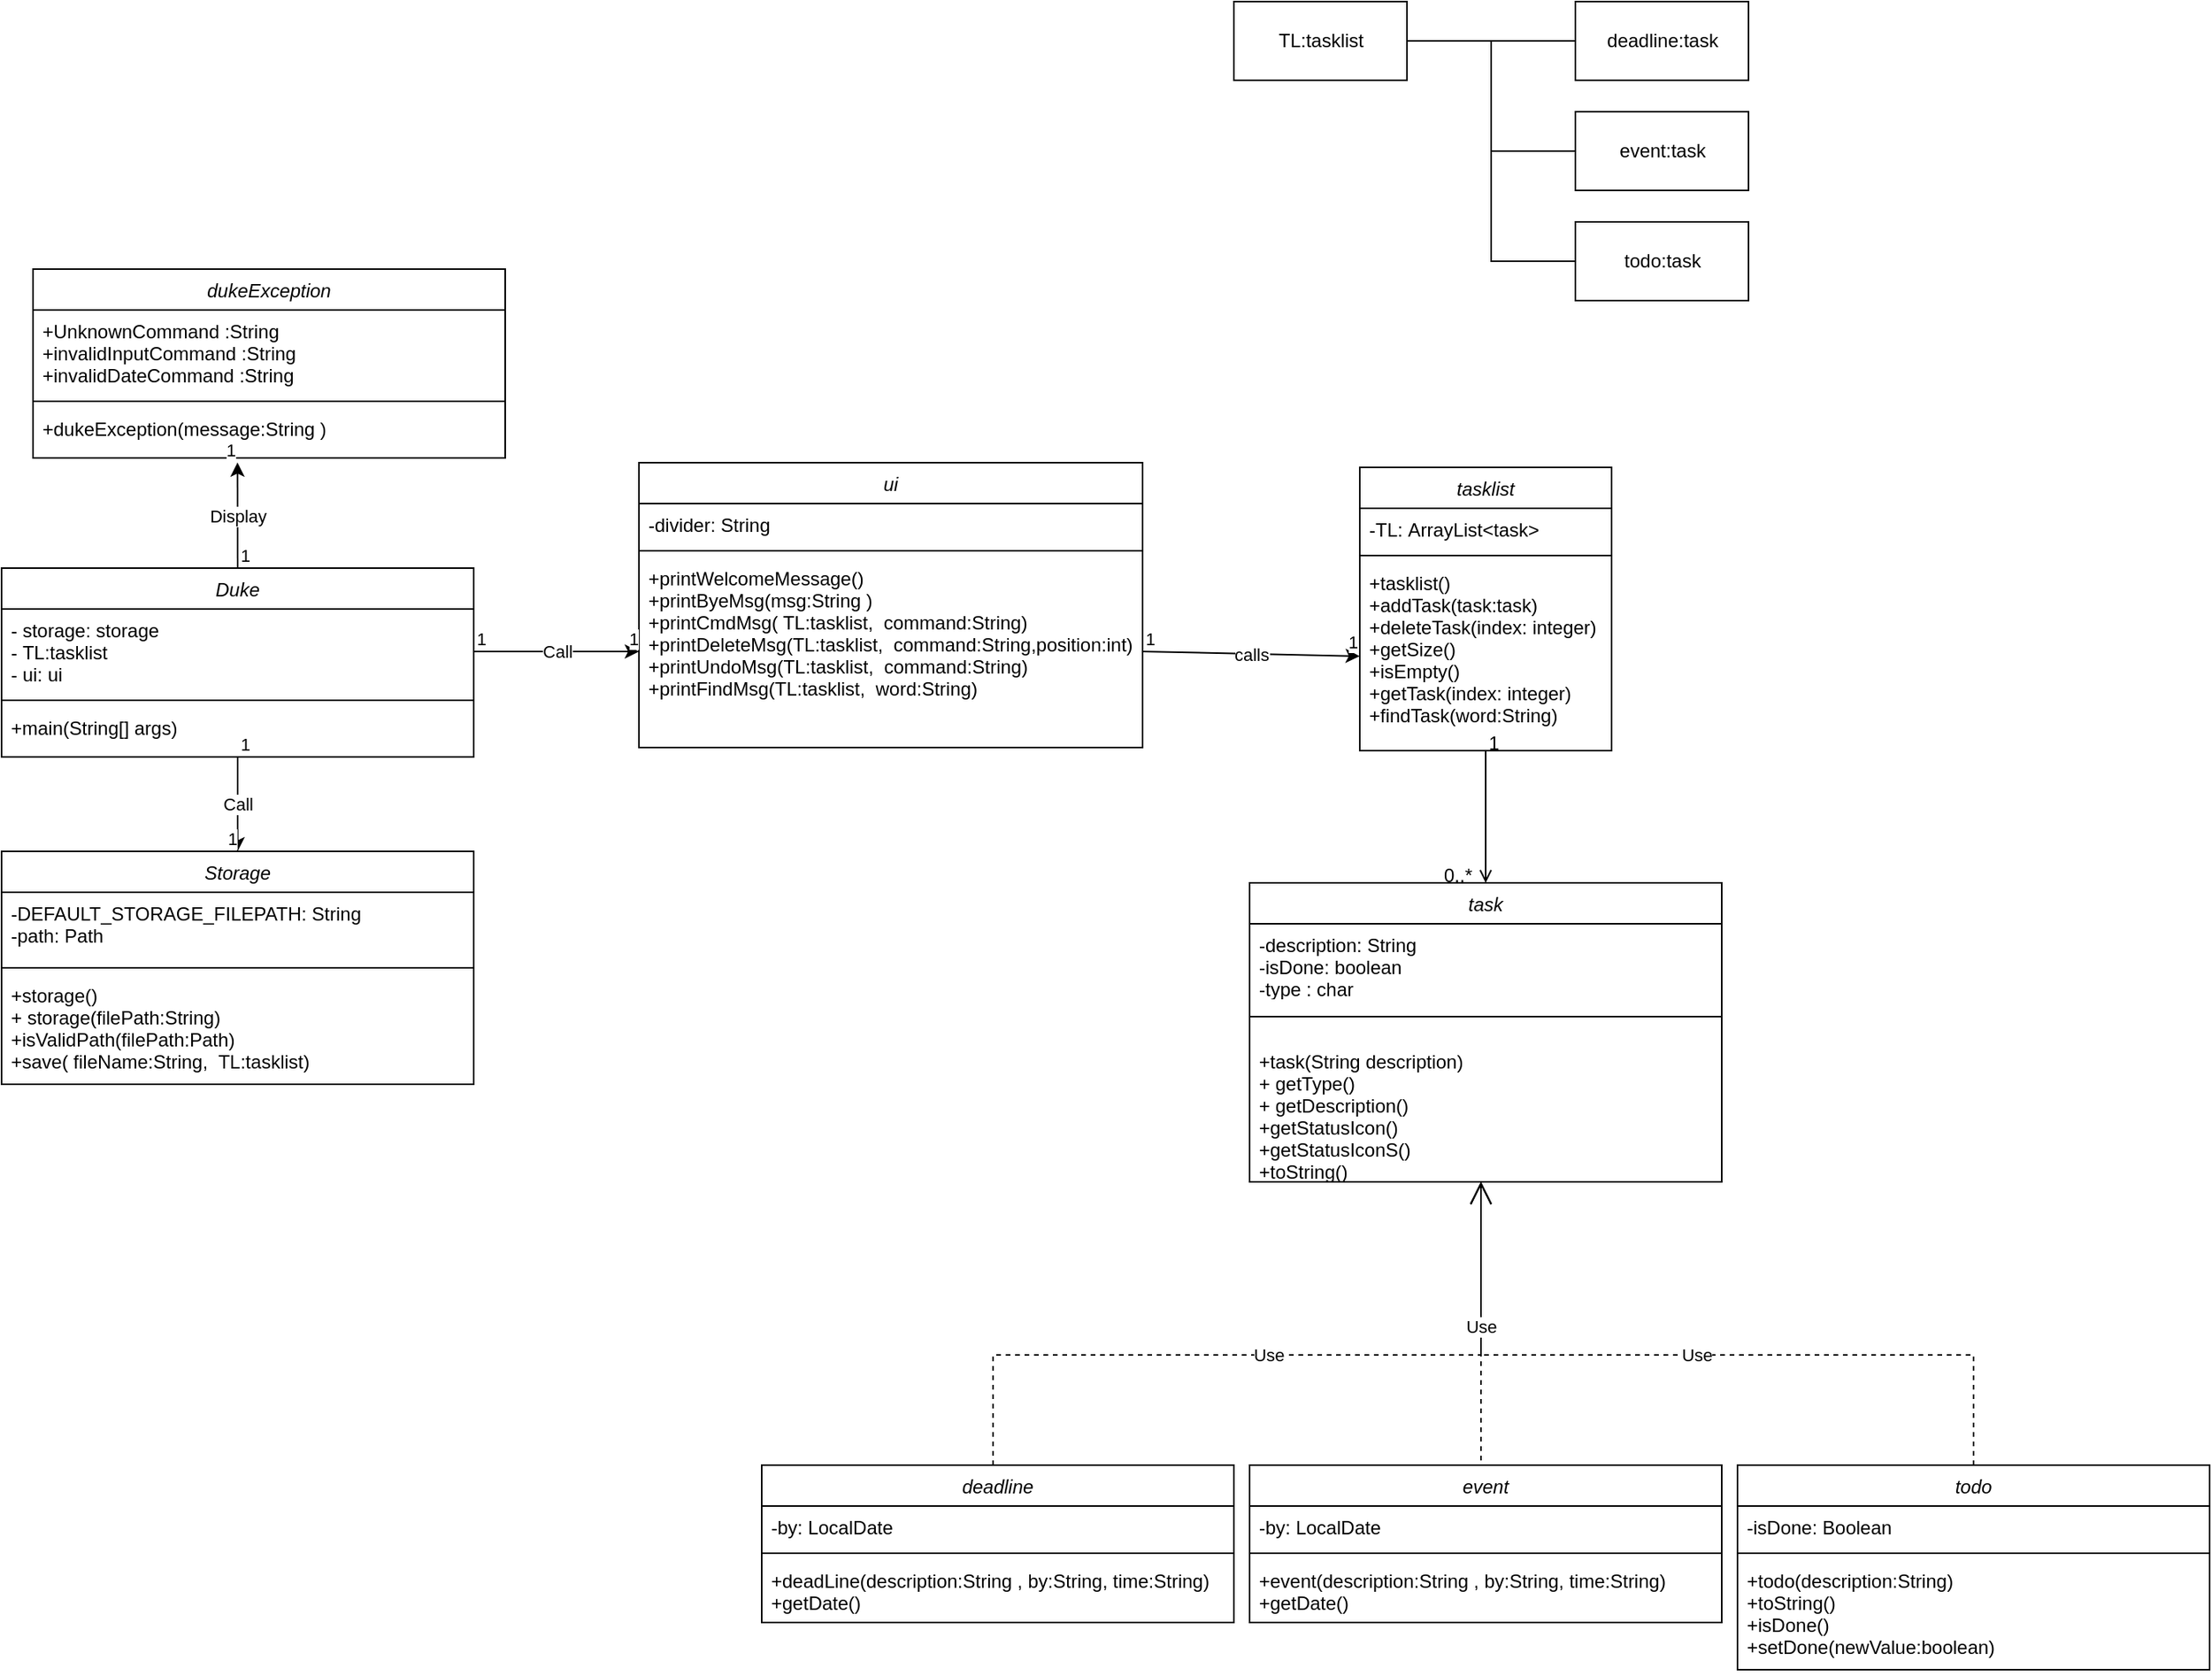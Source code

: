 <mxfile version="17.4.5" type="github">
  <diagram id="C5RBs43oDa-KdzZeNtuy" name="Page-1">
    <mxGraphModel dx="1849" dy="1649" grid="1" gridSize="10" guides="1" tooltips="1" connect="1" arrows="1" fold="1" page="1" pageScale="1" pageWidth="827" pageHeight="1169" math="0" shadow="0">
      <root>
        <mxCell id="WIyWlLk6GJQsqaUBKTNV-0" />
        <mxCell id="WIyWlLk6GJQsqaUBKTNV-1" parent="WIyWlLk6GJQsqaUBKTNV-0" />
        <mxCell id="zkfFHV4jXpPFQw0GAbJ--0" value="tasklist" style="swimlane;fontStyle=2;align=center;verticalAlign=top;childLayout=stackLayout;horizontal=1;startSize=26;horizontalStack=0;resizeParent=1;resizeLast=0;collapsible=1;marginBottom=0;rounded=0;shadow=0;strokeWidth=1;" parent="WIyWlLk6GJQsqaUBKTNV-1" vertex="1">
          <mxGeometry x="103" y="-814" width="160" height="180" as="geometry">
            <mxRectangle x="230" y="140" width="160" height="26" as="alternateBounds" />
          </mxGeometry>
        </mxCell>
        <mxCell id="zkfFHV4jXpPFQw0GAbJ--1" value="-TL: ArrayList&lt;task&gt;" style="text;align=left;verticalAlign=top;spacingLeft=4;spacingRight=4;overflow=hidden;rotatable=0;points=[[0,0.5],[1,0.5]];portConstraint=eastwest;" parent="zkfFHV4jXpPFQw0GAbJ--0" vertex="1">
          <mxGeometry y="26" width="160" height="26" as="geometry" />
        </mxCell>
        <mxCell id="zkfFHV4jXpPFQw0GAbJ--4" value="" style="line;html=1;strokeWidth=1;align=left;verticalAlign=middle;spacingTop=-1;spacingLeft=3;spacingRight=3;rotatable=0;labelPosition=right;points=[];portConstraint=eastwest;" parent="zkfFHV4jXpPFQw0GAbJ--0" vertex="1">
          <mxGeometry y="52" width="160" height="8" as="geometry" />
        </mxCell>
        <mxCell id="zkfFHV4jXpPFQw0GAbJ--5" value="+tasklist()&#xa;+addTask(task:task)&#xa;+deleteTask(index: integer)&#xa;+getSize()&#xa;+isEmpty()&#xa;+getTask(index: integer)&#xa;+findTask(word:String)&#xa;" style="text;align=left;verticalAlign=top;spacingLeft=4;spacingRight=4;overflow=hidden;rotatable=0;points=[[0,0.5],[1,0.5]];portConstraint=eastwest;" parent="zkfFHV4jXpPFQw0GAbJ--0" vertex="1">
          <mxGeometry y="60" width="160" height="120" as="geometry" />
        </mxCell>
        <mxCell id="zkfFHV4jXpPFQw0GAbJ--26" value="" style="endArrow=open;shadow=0;strokeWidth=1;rounded=0;endFill=1;edgeStyle=elbowEdgeStyle;elbow=vertical;" parent="WIyWlLk6GJQsqaUBKTNV-1" source="zkfFHV4jXpPFQw0GAbJ--5" target="-9Vw-QxIyOdD_flSNo-W-17" edge="1">
          <mxGeometry x="0.5" y="41" relative="1" as="geometry">
            <mxPoint x="-190" y="-242" as="sourcePoint" />
            <mxPoint x="540" y="192" as="targetPoint" />
            <mxPoint x="-40" y="32" as="offset" />
          </mxGeometry>
        </mxCell>
        <mxCell id="zkfFHV4jXpPFQw0GAbJ--27" value="1" style="resizable=0;align=left;verticalAlign=bottom;labelBackgroundColor=none;fontSize=12;" parent="zkfFHV4jXpPFQw0GAbJ--26" connectable="0" vertex="1">
          <mxGeometry x="-1" relative="1" as="geometry">
            <mxPoint y="4" as="offset" />
          </mxGeometry>
        </mxCell>
        <mxCell id="zkfFHV4jXpPFQw0GAbJ--28" value="0..*" style="resizable=0;align=right;verticalAlign=bottom;labelBackgroundColor=none;fontSize=12;" parent="zkfFHV4jXpPFQw0GAbJ--26" connectable="0" vertex="1">
          <mxGeometry x="1" relative="1" as="geometry">
            <mxPoint x="-7" y="4" as="offset" />
          </mxGeometry>
        </mxCell>
        <mxCell id="zkfFHV4jXpPFQw0GAbJ--29" value="has" style="text;html=1;resizable=0;points=[];;align=center;verticalAlign=middle;labelBackgroundColor=none;rounded=0;shadow=0;strokeWidth=1;fontSize=12;" parent="zkfFHV4jXpPFQw0GAbJ--26" vertex="1" connectable="0">
          <mxGeometry x="0.5" y="49" relative="1" as="geometry">
            <mxPoint x="-38" y="40" as="offset" />
          </mxGeometry>
        </mxCell>
        <mxCell id="-9Vw-QxIyOdD_flSNo-W-1" value="deadline" style="swimlane;fontStyle=2;align=center;verticalAlign=top;childLayout=stackLayout;horizontal=1;startSize=26;horizontalStack=0;resizeParent=1;resizeLast=0;collapsible=1;marginBottom=0;rounded=0;shadow=0;strokeWidth=1;" vertex="1" parent="WIyWlLk6GJQsqaUBKTNV-1">
          <mxGeometry x="-277" y="-180" width="300" height="100" as="geometry">
            <mxRectangle x="-90" y="120" width="160" height="26" as="alternateBounds" />
          </mxGeometry>
        </mxCell>
        <mxCell id="-9Vw-QxIyOdD_flSNo-W-2" value="-by: LocalDate&#xa;&#xa;" style="text;align=left;verticalAlign=top;spacingLeft=4;spacingRight=4;overflow=hidden;rotatable=0;points=[[0,0.5],[1,0.5]];portConstraint=eastwest;" vertex="1" parent="-9Vw-QxIyOdD_flSNo-W-1">
          <mxGeometry y="26" width="300" height="26" as="geometry" />
        </mxCell>
        <mxCell id="-9Vw-QxIyOdD_flSNo-W-3" value="" style="line;html=1;strokeWidth=1;align=left;verticalAlign=middle;spacingTop=-1;spacingLeft=3;spacingRight=3;rotatable=0;labelPosition=right;points=[];portConstraint=eastwest;" vertex="1" parent="-9Vw-QxIyOdD_flSNo-W-1">
          <mxGeometry y="52" width="300" height="8" as="geometry" />
        </mxCell>
        <mxCell id="-9Vw-QxIyOdD_flSNo-W-4" value="+deadLine(description:String , by:String, time:String) &#xa;+getDate()&#xa;" style="text;align=left;verticalAlign=top;spacingLeft=4;spacingRight=4;overflow=hidden;rotatable=0;points=[[0,0.5],[1,0.5]];portConstraint=eastwest;" vertex="1" parent="-9Vw-QxIyOdD_flSNo-W-1">
          <mxGeometry y="60" width="300" height="40" as="geometry" />
        </mxCell>
        <mxCell id="-9Vw-QxIyOdD_flSNo-W-5" value="event" style="swimlane;fontStyle=2;align=center;verticalAlign=top;childLayout=stackLayout;horizontal=1;startSize=26;horizontalStack=0;resizeParent=1;resizeLast=0;collapsible=1;marginBottom=0;rounded=0;shadow=0;strokeWidth=1;" vertex="1" parent="WIyWlLk6GJQsqaUBKTNV-1">
          <mxGeometry x="33" y="-180" width="300" height="100" as="geometry">
            <mxRectangle x="-90" y="120" width="160" height="26" as="alternateBounds" />
          </mxGeometry>
        </mxCell>
        <mxCell id="-9Vw-QxIyOdD_flSNo-W-6" value="-by: LocalDate&#xa;&#xa;" style="text;align=left;verticalAlign=top;spacingLeft=4;spacingRight=4;overflow=hidden;rotatable=0;points=[[0,0.5],[1,0.5]];portConstraint=eastwest;" vertex="1" parent="-9Vw-QxIyOdD_flSNo-W-5">
          <mxGeometry y="26" width="300" height="26" as="geometry" />
        </mxCell>
        <mxCell id="-9Vw-QxIyOdD_flSNo-W-7" value="" style="line;html=1;strokeWidth=1;align=left;verticalAlign=middle;spacingTop=-1;spacingLeft=3;spacingRight=3;rotatable=0;labelPosition=right;points=[];portConstraint=eastwest;" vertex="1" parent="-9Vw-QxIyOdD_flSNo-W-5">
          <mxGeometry y="52" width="300" height="8" as="geometry" />
        </mxCell>
        <mxCell id="-9Vw-QxIyOdD_flSNo-W-8" value="+event(description:String , by:String, time:String) &#xa;+getDate()&#xa;" style="text;align=left;verticalAlign=top;spacingLeft=4;spacingRight=4;overflow=hidden;rotatable=0;points=[[0,0.5],[1,0.5]];portConstraint=eastwest;" vertex="1" parent="-9Vw-QxIyOdD_flSNo-W-5">
          <mxGeometry y="60" width="300" height="40" as="geometry" />
        </mxCell>
        <mxCell id="-9Vw-QxIyOdD_flSNo-W-9" value="todo" style="swimlane;fontStyle=2;align=center;verticalAlign=top;childLayout=stackLayout;horizontal=1;startSize=26;horizontalStack=0;resizeParent=1;resizeLast=0;collapsible=1;marginBottom=0;rounded=0;shadow=0;strokeWidth=1;" vertex="1" parent="WIyWlLk6GJQsqaUBKTNV-1">
          <mxGeometry x="343" y="-180" width="300" height="130" as="geometry">
            <mxRectangle x="-90" y="120" width="160" height="26" as="alternateBounds" />
          </mxGeometry>
        </mxCell>
        <mxCell id="-9Vw-QxIyOdD_flSNo-W-10" value="-isDone: Boolean&#xa;" style="text;align=left;verticalAlign=top;spacingLeft=4;spacingRight=4;overflow=hidden;rotatable=0;points=[[0,0.5],[1,0.5]];portConstraint=eastwest;" vertex="1" parent="-9Vw-QxIyOdD_flSNo-W-9">
          <mxGeometry y="26" width="300" height="26" as="geometry" />
        </mxCell>
        <mxCell id="-9Vw-QxIyOdD_flSNo-W-11" value="" style="line;html=1;strokeWidth=1;align=left;verticalAlign=middle;spacingTop=-1;spacingLeft=3;spacingRight=3;rotatable=0;labelPosition=right;points=[];portConstraint=eastwest;" vertex="1" parent="-9Vw-QxIyOdD_flSNo-W-9">
          <mxGeometry y="52" width="300" height="8" as="geometry" />
        </mxCell>
        <mxCell id="-9Vw-QxIyOdD_flSNo-W-12" value="+todo(description:String) &#xa;+toString()&#xa;+isDone()&#xa;+setDone(newValue:boolean)&#xa;" style="text;align=left;verticalAlign=top;spacingLeft=4;spacingRight=4;overflow=hidden;rotatable=0;points=[[0,0.5],[1,0.5]];portConstraint=eastwest;" vertex="1" parent="-9Vw-QxIyOdD_flSNo-W-9">
          <mxGeometry y="60" width="300" height="70" as="geometry" />
        </mxCell>
        <mxCell id="-9Vw-QxIyOdD_flSNo-W-13" value="ui" style="swimlane;fontStyle=2;align=center;verticalAlign=top;childLayout=stackLayout;horizontal=1;startSize=26;horizontalStack=0;resizeParent=1;resizeLast=0;collapsible=1;marginBottom=0;rounded=0;shadow=0;strokeWidth=1;" vertex="1" parent="WIyWlLk6GJQsqaUBKTNV-1">
          <mxGeometry x="-355" y="-817" width="320" height="181" as="geometry">
            <mxRectangle x="-90" y="120" width="160" height="26" as="alternateBounds" />
          </mxGeometry>
        </mxCell>
        <mxCell id="-9Vw-QxIyOdD_flSNo-W-14" value="-divider: String&#xa;" style="text;align=left;verticalAlign=top;spacingLeft=4;spacingRight=4;overflow=hidden;rotatable=0;points=[[0,0.5],[1,0.5]];portConstraint=eastwest;" vertex="1" parent="-9Vw-QxIyOdD_flSNo-W-13">
          <mxGeometry y="26" width="320" height="26" as="geometry" />
        </mxCell>
        <mxCell id="-9Vw-QxIyOdD_flSNo-W-15" value="" style="line;html=1;strokeWidth=1;align=left;verticalAlign=middle;spacingTop=-1;spacingLeft=3;spacingRight=3;rotatable=0;labelPosition=right;points=[];portConstraint=eastwest;" vertex="1" parent="-9Vw-QxIyOdD_flSNo-W-13">
          <mxGeometry y="52" width="320" height="8" as="geometry" />
        </mxCell>
        <mxCell id="-9Vw-QxIyOdD_flSNo-W-16" value="+printWelcomeMessage()&#xa;+printByeMsg(msg:String )&#xa;+printCmdMsg( TL:tasklist,  command:String)&#xa;+printDeleteMsg(TL:tasklist,  command:String,position:int)&#xa;+printUndoMsg(TL:tasklist,  command:String)&#xa;+printFindMsg(TL:tasklist,  word:String) &#xa;" style="text;align=left;verticalAlign=top;spacingLeft=4;spacingRight=4;overflow=hidden;rotatable=0;points=[[0,0.5],[1,0.5]];portConstraint=eastwest;" vertex="1" parent="-9Vw-QxIyOdD_flSNo-W-13">
          <mxGeometry y="60" width="320" height="120" as="geometry" />
        </mxCell>
        <mxCell id="-9Vw-QxIyOdD_flSNo-W-17" value="task" style="swimlane;fontStyle=2;align=center;verticalAlign=top;childLayout=stackLayout;horizontal=1;startSize=26;horizontalStack=0;resizeParent=1;resizeLast=0;collapsible=1;marginBottom=0;rounded=0;shadow=0;strokeWidth=1;" vertex="1" parent="WIyWlLk6GJQsqaUBKTNV-1">
          <mxGeometry x="33" y="-550" width="300" height="190" as="geometry">
            <mxRectangle x="-90" y="120" width="160" height="26" as="alternateBounds" />
          </mxGeometry>
        </mxCell>
        <mxCell id="-9Vw-QxIyOdD_flSNo-W-18" value="-description: String&#xa;-isDone: boolean&#xa;-type : char&#xa;" style="text;align=left;verticalAlign=top;spacingLeft=4;spacingRight=4;overflow=hidden;rotatable=0;points=[[0,0.5],[1,0.5]];portConstraint=eastwest;" vertex="1" parent="-9Vw-QxIyOdD_flSNo-W-17">
          <mxGeometry y="26" width="300" height="44" as="geometry" />
        </mxCell>
        <mxCell id="-9Vw-QxIyOdD_flSNo-W-19" value="" style="line;html=1;strokeWidth=1;align=left;verticalAlign=middle;spacingTop=-1;spacingLeft=3;spacingRight=3;rotatable=0;labelPosition=right;points=[];portConstraint=eastwest;" vertex="1" parent="-9Vw-QxIyOdD_flSNo-W-17">
          <mxGeometry y="70" width="300" height="30" as="geometry" />
        </mxCell>
        <mxCell id="-9Vw-QxIyOdD_flSNo-W-20" value="+task(String description)&#xa;+ getType()&#xa;+ getDescription()&#xa;+getStatusIcon()&#xa;+getStatusIconS()&#xa;+toString() " style="text;align=left;verticalAlign=top;spacingLeft=4;spacingRight=4;overflow=hidden;rotatable=0;points=[[0,0.5],[1,0.5]];portConstraint=eastwest;" vertex="1" parent="-9Vw-QxIyOdD_flSNo-W-17">
          <mxGeometry y="100" width="300" height="90" as="geometry" />
        </mxCell>
        <mxCell id="-9Vw-QxIyOdD_flSNo-W-21" value="Storage" style="swimlane;fontStyle=2;align=center;verticalAlign=top;childLayout=stackLayout;horizontal=1;startSize=26;horizontalStack=0;resizeParent=1;resizeLast=0;collapsible=1;marginBottom=0;rounded=0;shadow=0;strokeWidth=1;" vertex="1" parent="WIyWlLk6GJQsqaUBKTNV-1">
          <mxGeometry x="-760" y="-570" width="300" height="148" as="geometry">
            <mxRectangle x="-90" y="120" width="160" height="26" as="alternateBounds" />
          </mxGeometry>
        </mxCell>
        <mxCell id="-9Vw-QxIyOdD_flSNo-W-22" value="-DEFAULT_STORAGE_FILEPATH: String&#xa;-path: Path&#xa;" style="text;align=left;verticalAlign=top;spacingLeft=4;spacingRight=4;overflow=hidden;rotatable=0;points=[[0,0.5],[1,0.5]];portConstraint=eastwest;" vertex="1" parent="-9Vw-QxIyOdD_flSNo-W-21">
          <mxGeometry y="26" width="300" height="44" as="geometry" />
        </mxCell>
        <mxCell id="-9Vw-QxIyOdD_flSNo-W-23" value="" style="line;html=1;strokeWidth=1;align=left;verticalAlign=middle;spacingTop=-1;spacingLeft=3;spacingRight=3;rotatable=0;labelPosition=right;points=[];portConstraint=eastwest;" vertex="1" parent="-9Vw-QxIyOdD_flSNo-W-21">
          <mxGeometry y="70" width="300" height="8" as="geometry" />
        </mxCell>
        <mxCell id="-9Vw-QxIyOdD_flSNo-W-24" value="+storage()&#xa;+ storage(filePath:String)&#xa;+isValidPath(filePath:Path)&#xa;+save( fileName:String,  TL:tasklist) &#xa;" style="text;align=left;verticalAlign=top;spacingLeft=4;spacingRight=4;overflow=hidden;rotatable=0;points=[[0,0.5],[1,0.5]];portConstraint=eastwest;" vertex="1" parent="-9Vw-QxIyOdD_flSNo-W-21">
          <mxGeometry y="78" width="300" height="70" as="geometry" />
        </mxCell>
        <mxCell id="-9Vw-QxIyOdD_flSNo-W-25" value="dukeException" style="swimlane;fontStyle=2;align=center;verticalAlign=top;childLayout=stackLayout;horizontal=1;startSize=26;horizontalStack=0;resizeParent=1;resizeLast=0;collapsible=1;marginBottom=0;rounded=0;shadow=0;strokeWidth=1;" vertex="1" parent="WIyWlLk6GJQsqaUBKTNV-1">
          <mxGeometry x="-740" y="-940" width="300" height="120" as="geometry">
            <mxRectangle x="-90" y="120" width="160" height="26" as="alternateBounds" />
          </mxGeometry>
        </mxCell>
        <mxCell id="-9Vw-QxIyOdD_flSNo-W-26" value="+UnknownCommand :String&#xa;+invalidInputCommand :String&#xa;+invalidDateCommand :String" style="text;align=left;verticalAlign=top;spacingLeft=4;spacingRight=4;overflow=hidden;rotatable=0;points=[[0,0.5],[1,0.5]];portConstraint=eastwest;" vertex="1" parent="-9Vw-QxIyOdD_flSNo-W-25">
          <mxGeometry y="26" width="300" height="54" as="geometry" />
        </mxCell>
        <mxCell id="-9Vw-QxIyOdD_flSNo-W-27" value="" style="line;html=1;strokeWidth=1;align=left;verticalAlign=middle;spacingTop=-1;spacingLeft=3;spacingRight=3;rotatable=0;labelPosition=right;points=[];portConstraint=eastwest;" vertex="1" parent="-9Vw-QxIyOdD_flSNo-W-25">
          <mxGeometry y="80" width="300" height="8" as="geometry" />
        </mxCell>
        <mxCell id="-9Vw-QxIyOdD_flSNo-W-28" value=" +dukeException(message:String )" style="text;align=left;verticalAlign=top;spacingLeft=4;spacingRight=4;overflow=hidden;rotatable=0;points=[[0,0.5],[1,0.5]];portConstraint=eastwest;" vertex="1" parent="-9Vw-QxIyOdD_flSNo-W-25">
          <mxGeometry y="88" width="300" height="32" as="geometry" />
        </mxCell>
        <mxCell id="-9Vw-QxIyOdD_flSNo-W-29" value="Duke" style="swimlane;fontStyle=2;align=center;verticalAlign=top;childLayout=stackLayout;horizontal=1;startSize=26;horizontalStack=0;resizeParent=1;resizeLast=0;collapsible=1;marginBottom=0;rounded=0;shadow=0;strokeWidth=1;" vertex="1" parent="WIyWlLk6GJQsqaUBKTNV-1">
          <mxGeometry x="-760" y="-750" width="300" height="120" as="geometry">
            <mxRectangle x="-90" y="120" width="160" height="26" as="alternateBounds" />
          </mxGeometry>
        </mxCell>
        <mxCell id="-9Vw-QxIyOdD_flSNo-W-30" value="- storage: storage&#xa;- TL:tasklist&#xa;- ui: ui&#xa;" style="text;align=left;verticalAlign=top;spacingLeft=4;spacingRight=4;overflow=hidden;rotatable=0;points=[[0,0.5],[1,0.5]];portConstraint=eastwest;" vertex="1" parent="-9Vw-QxIyOdD_flSNo-W-29">
          <mxGeometry y="26" width="300" height="54" as="geometry" />
        </mxCell>
        <mxCell id="-9Vw-QxIyOdD_flSNo-W-31" value="" style="line;html=1;strokeWidth=1;align=left;verticalAlign=middle;spacingTop=-1;spacingLeft=3;spacingRight=3;rotatable=0;labelPosition=right;points=[];portConstraint=eastwest;" vertex="1" parent="-9Vw-QxIyOdD_flSNo-W-29">
          <mxGeometry y="80" width="300" height="8" as="geometry" />
        </mxCell>
        <mxCell id="-9Vw-QxIyOdD_flSNo-W-32" value="+main(String[] args)" style="text;align=left;verticalAlign=top;spacingLeft=4;spacingRight=4;overflow=hidden;rotatable=0;points=[[0,0.5],[1,0.5]];portConstraint=eastwest;" vertex="1" parent="-9Vw-QxIyOdD_flSNo-W-29">
          <mxGeometry y="88" width="300" height="32" as="geometry" />
        </mxCell>
        <mxCell id="-9Vw-QxIyOdD_flSNo-W-38" value="Use" style="endArrow=open;endSize=12;dashed=1;html=1;rounded=0;exitX=0.5;exitY=0;exitDx=0;exitDy=0;edgeStyle=orthogonalEdgeStyle;" edge="1" parent="WIyWlLk6GJQsqaUBKTNV-1">
          <mxGeometry width="160" relative="1" as="geometry">
            <mxPoint x="-130.0" y="-180" as="sourcePoint" />
            <mxPoint x="180" y="-360" as="targetPoint" />
            <Array as="points">
              <mxPoint x="-130" y="-250" />
              <mxPoint x="180" y="-250" />
            </Array>
          </mxGeometry>
        </mxCell>
        <mxCell id="-9Vw-QxIyOdD_flSNo-W-40" value="c" style="endArrow=classic;html=1;rounded=0;exitX=1;exitY=0.5;exitDx=0;exitDy=0;entryX=0;entryY=0.5;entryDx=0;entryDy=0;" edge="1" parent="WIyWlLk6GJQsqaUBKTNV-1" source="-9Vw-QxIyOdD_flSNo-W-30" target="-9Vw-QxIyOdD_flSNo-W-16">
          <mxGeometry relative="1" as="geometry">
            <mxPoint x="-250" y="-530" as="sourcePoint" />
            <mxPoint x="-90" y="-530" as="targetPoint" />
          </mxGeometry>
        </mxCell>
        <mxCell id="-9Vw-QxIyOdD_flSNo-W-41" value="Call" style="edgeLabel;resizable=0;html=1;align=center;verticalAlign=middle;" connectable="0" vertex="1" parent="-9Vw-QxIyOdD_flSNo-W-40">
          <mxGeometry relative="1" as="geometry" />
        </mxCell>
        <mxCell id="-9Vw-QxIyOdD_flSNo-W-42" value="1" style="edgeLabel;resizable=0;html=1;align=left;verticalAlign=bottom;" connectable="0" vertex="1" parent="-9Vw-QxIyOdD_flSNo-W-40">
          <mxGeometry x="-1" relative="1" as="geometry" />
        </mxCell>
        <mxCell id="-9Vw-QxIyOdD_flSNo-W-43" value="1" style="edgeLabel;resizable=0;html=1;align=right;verticalAlign=bottom;" connectable="0" vertex="1" parent="-9Vw-QxIyOdD_flSNo-W-40">
          <mxGeometry x="1" relative="1" as="geometry" />
        </mxCell>
        <mxCell id="-9Vw-QxIyOdD_flSNo-W-44" value="c" style="endArrow=classic;html=1;rounded=0;entryX=0.5;entryY=0;entryDx=0;entryDy=0;" edge="1" parent="WIyWlLk6GJQsqaUBKTNV-1" source="-9Vw-QxIyOdD_flSNo-W-32" target="-9Vw-QxIyOdD_flSNo-W-21">
          <mxGeometry relative="1" as="geometry">
            <mxPoint x="-450" y="-687" as="sourcePoint" />
            <mxPoint x="-220" y="-687" as="targetPoint" />
          </mxGeometry>
        </mxCell>
        <mxCell id="-9Vw-QxIyOdD_flSNo-W-45" value="Call" style="edgeLabel;resizable=0;html=1;align=center;verticalAlign=middle;" connectable="0" vertex="1" parent="-9Vw-QxIyOdD_flSNo-W-44">
          <mxGeometry relative="1" as="geometry" />
        </mxCell>
        <mxCell id="-9Vw-QxIyOdD_flSNo-W-46" value="1" style="edgeLabel;resizable=0;html=1;align=left;verticalAlign=bottom;" connectable="0" vertex="1" parent="-9Vw-QxIyOdD_flSNo-W-44">
          <mxGeometry x="-1" relative="1" as="geometry" />
        </mxCell>
        <mxCell id="-9Vw-QxIyOdD_flSNo-W-47" value="1" style="edgeLabel;resizable=0;html=1;align=right;verticalAlign=bottom;" connectable="0" vertex="1" parent="-9Vw-QxIyOdD_flSNo-W-44">
          <mxGeometry x="1" relative="1" as="geometry" />
        </mxCell>
        <mxCell id="-9Vw-QxIyOdD_flSNo-W-55" value="" style="endArrow=classic;html=1;rounded=0;entryX=0.433;entryY=1.09;entryDx=0;entryDy=0;entryPerimeter=0;exitX=0.5;exitY=0;exitDx=0;exitDy=0;" edge="1" parent="WIyWlLk6GJQsqaUBKTNV-1" source="-9Vw-QxIyOdD_flSNo-W-29" target="-9Vw-QxIyOdD_flSNo-W-28">
          <mxGeometry relative="1" as="geometry">
            <mxPoint x="-230" y="-750" as="sourcePoint" />
            <mxPoint x="-70" y="-750" as="targetPoint" />
          </mxGeometry>
        </mxCell>
        <mxCell id="-9Vw-QxIyOdD_flSNo-W-56" value="Display" style="edgeLabel;resizable=0;html=1;align=center;verticalAlign=middle;" connectable="0" vertex="1" parent="-9Vw-QxIyOdD_flSNo-W-55">
          <mxGeometry relative="1" as="geometry" />
        </mxCell>
        <mxCell id="-9Vw-QxIyOdD_flSNo-W-57" value="1" style="edgeLabel;resizable=0;html=1;align=left;verticalAlign=bottom;" connectable="0" vertex="1" parent="-9Vw-QxIyOdD_flSNo-W-55">
          <mxGeometry x="-1" relative="1" as="geometry" />
        </mxCell>
        <mxCell id="-9Vw-QxIyOdD_flSNo-W-58" value="1" style="edgeLabel;resizable=0;html=1;align=right;verticalAlign=bottom;" connectable="0" vertex="1" parent="-9Vw-QxIyOdD_flSNo-W-55">
          <mxGeometry x="1" relative="1" as="geometry" />
        </mxCell>
        <mxCell id="-9Vw-QxIyOdD_flSNo-W-59" value="" style="endArrow=classic;html=1;rounded=0;exitX=1;exitY=0.5;exitDx=0;exitDy=0;entryX=0;entryY=0.5;entryDx=0;entryDy=0;" edge="1" parent="WIyWlLk6GJQsqaUBKTNV-1" source="-9Vw-QxIyOdD_flSNo-W-16" target="zkfFHV4jXpPFQw0GAbJ--5">
          <mxGeometry relative="1" as="geometry">
            <mxPoint x="-50" y="-770" as="sourcePoint" />
            <mxPoint x="110" y="-770" as="targetPoint" />
          </mxGeometry>
        </mxCell>
        <mxCell id="-9Vw-QxIyOdD_flSNo-W-60" value="calls" style="edgeLabel;resizable=0;html=1;align=center;verticalAlign=middle;" connectable="0" vertex="1" parent="-9Vw-QxIyOdD_flSNo-W-59">
          <mxGeometry relative="1" as="geometry" />
        </mxCell>
        <mxCell id="-9Vw-QxIyOdD_flSNo-W-61" value="1" style="edgeLabel;resizable=0;html=1;align=left;verticalAlign=bottom;" connectable="0" vertex="1" parent="-9Vw-QxIyOdD_flSNo-W-59">
          <mxGeometry x="-1" relative="1" as="geometry" />
        </mxCell>
        <mxCell id="-9Vw-QxIyOdD_flSNo-W-62" value="1" style="edgeLabel;resizable=0;html=1;align=right;verticalAlign=bottom;" connectable="0" vertex="1" parent="-9Vw-QxIyOdD_flSNo-W-59">
          <mxGeometry x="1" relative="1" as="geometry" />
        </mxCell>
        <mxCell id="-9Vw-QxIyOdD_flSNo-W-64" value="Use" style="endArrow=open;endSize=12;dashed=1;html=1;rounded=0;exitX=0.5;exitY=0;exitDx=0;exitDy=0;edgeStyle=orthogonalEdgeStyle;" edge="1" parent="WIyWlLk6GJQsqaUBKTNV-1" source="-9Vw-QxIyOdD_flSNo-W-9">
          <mxGeometry width="160" relative="1" as="geometry">
            <mxPoint x="-117" y="-170" as="sourcePoint" />
            <mxPoint x="180" y="-360" as="targetPoint" />
            <Array as="points">
              <mxPoint x="493" y="-250" />
              <mxPoint x="180" y="-250" />
            </Array>
          </mxGeometry>
        </mxCell>
        <mxCell id="-9Vw-QxIyOdD_flSNo-W-65" value="Use" style="endArrow=open;endSize=12;dashed=1;html=1;rounded=0;exitX=0.5;exitY=0;exitDx=0;exitDy=0;edgeStyle=orthogonalEdgeStyle;" edge="1" parent="WIyWlLk6GJQsqaUBKTNV-1" source="-9Vw-QxIyOdD_flSNo-W-5">
          <mxGeometry width="160" relative="1" as="geometry">
            <mxPoint x="493" y="-180" as="sourcePoint" />
            <mxPoint x="180" y="-360" as="targetPoint" />
            <Array as="points">
              <mxPoint x="180" y="-180" />
            </Array>
          </mxGeometry>
        </mxCell>
        <mxCell id="-9Vw-QxIyOdD_flSNo-W-66" value="TL:tasklist" style="html=1;" vertex="1" parent="WIyWlLk6GJQsqaUBKTNV-1">
          <mxGeometry x="23" y="-1110" width="110" height="50" as="geometry" />
        </mxCell>
        <mxCell id="-9Vw-QxIyOdD_flSNo-W-67" value="deadline:task" style="html=1;" vertex="1" parent="WIyWlLk6GJQsqaUBKTNV-1">
          <mxGeometry x="240" y="-1110" width="110" height="50" as="geometry" />
        </mxCell>
        <mxCell id="-9Vw-QxIyOdD_flSNo-W-68" value="event:task" style="html=1;" vertex="1" parent="WIyWlLk6GJQsqaUBKTNV-1">
          <mxGeometry x="240" y="-1040" width="110" height="50" as="geometry" />
        </mxCell>
        <mxCell id="-9Vw-QxIyOdD_flSNo-W-69" value="todo:task" style="html=1;" vertex="1" parent="WIyWlLk6GJQsqaUBKTNV-1">
          <mxGeometry x="240" y="-970" width="110" height="50" as="geometry" />
        </mxCell>
        <mxCell id="-9Vw-QxIyOdD_flSNo-W-70" value="" style="endArrow=none;html=1;edgeStyle=orthogonalEdgeStyle;rounded=0;exitX=1;exitY=0.5;exitDx=0;exitDy=0;entryX=0;entryY=0.5;entryDx=0;entryDy=0;" edge="1" parent="WIyWlLk6GJQsqaUBKTNV-1" source="-9Vw-QxIyOdD_flSNo-W-66" target="-9Vw-QxIyOdD_flSNo-W-67">
          <mxGeometry relative="1" as="geometry">
            <mxPoint x="30" y="-810" as="sourcePoint" />
            <mxPoint x="190" y="-810" as="targetPoint" />
          </mxGeometry>
        </mxCell>
        <mxCell id="-9Vw-QxIyOdD_flSNo-W-73" value="" style="endArrow=none;html=1;edgeStyle=orthogonalEdgeStyle;rounded=0;exitX=1;exitY=0.5;exitDx=0;exitDy=0;entryX=0;entryY=0.5;entryDx=0;entryDy=0;" edge="1" parent="WIyWlLk6GJQsqaUBKTNV-1" source="-9Vw-QxIyOdD_flSNo-W-66" target="-9Vw-QxIyOdD_flSNo-W-68">
          <mxGeometry relative="1" as="geometry">
            <mxPoint x="143" y="-1075" as="sourcePoint" />
            <mxPoint x="250" y="-1075" as="targetPoint" />
          </mxGeometry>
        </mxCell>
        <mxCell id="-9Vw-QxIyOdD_flSNo-W-76" value="" style="endArrow=none;html=1;edgeStyle=orthogonalEdgeStyle;rounded=0;entryX=0;entryY=0.5;entryDx=0;entryDy=0;exitX=1;exitY=0.5;exitDx=0;exitDy=0;" edge="1" parent="WIyWlLk6GJQsqaUBKTNV-1" source="-9Vw-QxIyOdD_flSNo-W-66" target="-9Vw-QxIyOdD_flSNo-W-69">
          <mxGeometry relative="1" as="geometry">
            <mxPoint x="130" y="-1000" as="sourcePoint" />
            <mxPoint x="260" y="-1065" as="targetPoint" />
          </mxGeometry>
        </mxCell>
      </root>
    </mxGraphModel>
  </diagram>
</mxfile>
